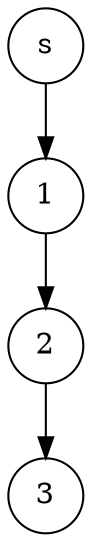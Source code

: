 digraph state {
node [shape = circle];
s -> 1[ label = "" ];
1 -> 2[ label = "" ];
2 -> 3[ label = "" ];
}
